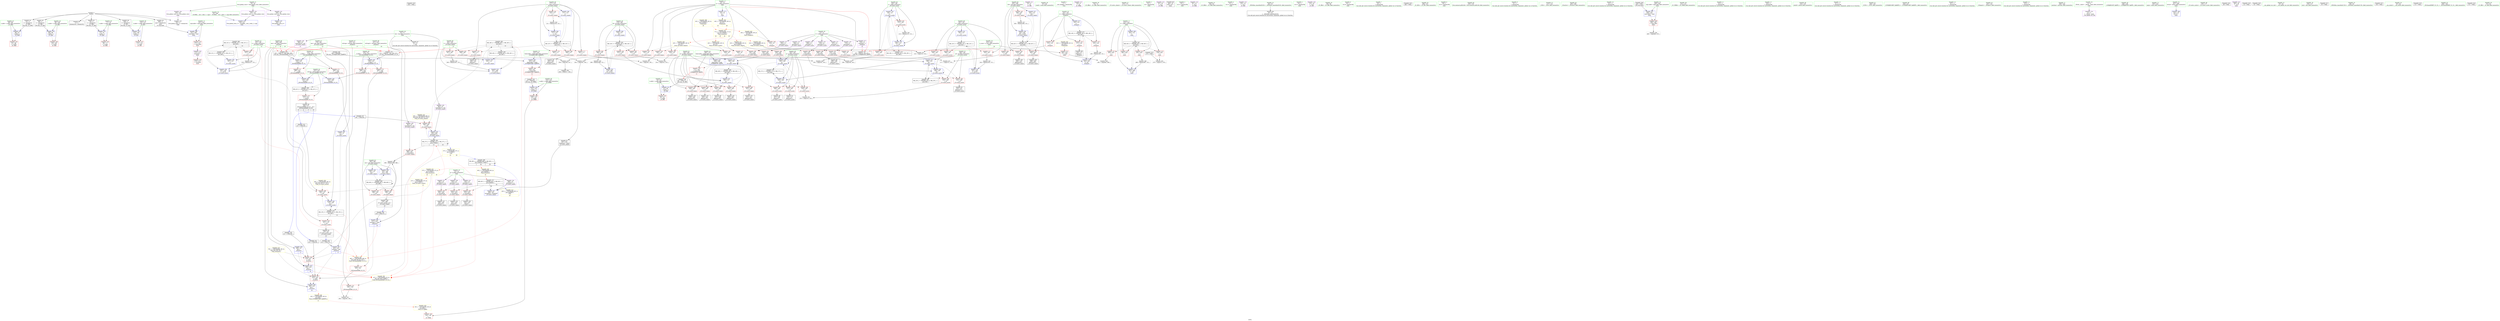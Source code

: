 digraph "SVFG" {
	label="SVFG";

	Node0x565331765cc0 [shape=record,color=grey,label="{NodeID: 0\nNullPtr}"];
	Node0x565331765cc0 -> Node0x56533177f760[style=solid];
	Node0x565331765cc0 -> Node0x56533177f860[style=solid];
	Node0x565331765cc0 -> Node0x56533177f930[style=solid];
	Node0x565331765cc0 -> Node0x56533177fa00[style=solid];
	Node0x565331765cc0 -> Node0x56533177fad0[style=solid];
	Node0x565331765cc0 -> Node0x56533177fba0[style=solid];
	Node0x565331765cc0 -> Node0x565331781c40[style=solid];
	Node0x5653317ca900 [shape=record,color=black,label="{NodeID: 526\n436 = PHI()\n}"];
	Node0x56533179e570 [shape=record,color=black,label="{NodeID: 360\nMR_31V_4 = PHI(MR_31V_5, MR_31V_3, )\npts\{188 \}\n|{|<s4>13}}"];
	Node0x56533179e570 -> Node0x565331784c10[style=dashed];
	Node0x56533179e570 -> Node0x5653317850f0[style=dashed];
	Node0x56533179e570 -> Node0x56533178a9c0[style=dashed];
	Node0x56533179e570 -> Node0x5653317a4590[style=dashed];
	Node0x56533179e570:s4 -> Node0x5653317a9810[style=dashed,color=red];
	Node0x565331780690 [shape=record,color=red,label="{NodeID: 194\n375\<--287\n\<--i26\n_Z11solve_chainv\n}"];
	Node0x565331780690 -> Node0x565331791180[style=solid];
	Node0x56533177d7c0 [shape=record,color=purple,label="{NodeID: 111\n65\<--8\n\<--.str\n_Z2_RRi\n}"];
	Node0x56533177b910 [shape=record,color=green,label="{NodeID: 28\n67\<--68\nscanf\<--scanf_field_insensitive\n}"];
	Node0x565331781e10 [shape=record,color=blue,label="{NodeID: 222\n77\<--76\nx.addr\<--x\n_Z2_RRx\n}"];
	Node0x565331781e10 -> Node0x565331783ca0[style=dashed];
	Node0x565331783890 [shape=record,color=red,label="{NodeID: 139\n292\<--18\n\<--n\n_Z11solve_chainv\n}"];
	Node0x565331783890 -> Node0x565331792080[style=solid];
	Node0x56533177e260 [shape=record,color=green,label="{NodeID: 56\n256\<--257\n__b.addr\<--__b.addr_field_insensitive\n_ZSt3maxIiERKT_S2_S2_\n}"];
	Node0x56533177e260 -> Node0x565331785430[style=solid];
	Node0x56533177e260 -> Node0x565331785500[style=solid];
	Node0x56533177e260 -> Node0x56533178add0[style=solid];
	Node0x56533178b380 [shape=record,color=blue,label="{NodeID: 250\n281\<--151\nc\<--\n_Z11solve_chainv\n}"];
	Node0x56533178b380 -> Node0x5653317a54c0[style=dashed];
	Node0x565331784f50 [shape=record,color=red,label="{NodeID: 167\n220\<--219\n\<--arrayidx6\n_Z11solve_cyclev\n}"];
	Node0x565331784f50 -> Node0x56533178a8f0[style=solid];
	Node0x56533177fad0 [shape=record,color=black,label="{NodeID: 84\n109\<--3\nx\<--dummyVal\n_Z2_RPc\n0th arg _Z2_RPc }"];
	Node0x56533177fad0 -> Node0x565331782080[style=solid];
	Node0x56533176e060 [shape=record,color=green,label="{NodeID: 1\n7\<--1\n__dso_handle\<--dummyObj\nGlob }"];
	Node0x5653317ca9d0 [shape=record,color=black,label="{NodeID: 527\n361 = PHI(249, )\n}"];
	Node0x5653317ca9d0 -> Node0x565331780de0[style=solid];
	Node0x565331780760 [shape=record,color=red,label="{NodeID: 195\n379\<--287\n\<--i26\n_Z11solve_chainv\n}"];
	Node0x565331780760 -> Node0x56533177d3b0[style=solid];
	Node0x56533177d890 [shape=record,color=purple,label="{NodeID: 112\n130\<--8\n\<--.str\n_Z2_WRKi\n}"];
	Node0x56533177ba10 [shape=record,color=green,label="{NodeID: 29\n73\<--74\n_Z2_RRx\<--_Z2_RRx_field_insensitive\n}"];
	Node0x565331781ee0 [shape=record,color=blue,label="{NodeID: 223\n88\<--87\nx.addr\<--x\n_Z2_RRd\n}"];
	Node0x565331781ee0 -> Node0x565331783d70[style=dashed];
	Node0x565331783960 [shape=record,color=red,label="{NodeID: 140\n323\<--18\n\<--n\n_Z11solve_chainv\n}"];
	Node0x565331783960 -> Node0x565331791c00[style=solid];
	Node0x56533177e330 [shape=record,color=green,label="{NodeID: 57\n274\<--275\n_Z11solve_chainv\<--_Z11solve_chainv_field_insensitive\n}"];
	Node0x56533178b450 [shape=record,color=blue,label="{NodeID: 251\n283\<--327\np\<--\n_Z11solve_chainv\n}"];
	Node0x56533178b450 -> Node0x565331785f90[style=dashed];
	Node0x56533178b450 -> Node0x565331786060[style=dashed];
	Node0x56533178b450 -> Node0x565331786130[style=dashed];
	Node0x56533178b450 -> Node0x565331786200[style=dashed];
	Node0x56533178b450 -> Node0x5653317862d0[style=dashed];
	Node0x56533178b450 -> Node0x56533178b520[style=dashed];
	Node0x56533178b450 -> Node0x56533179f560[style=dashed];
	Node0x565331785020 [shape=record,color=red,label="{NodeID: 168\n234\<--233\n\<--arrayidx13\n_Z11solve_cyclev\n}"];
	Node0x565331785020 -> Node0x56533178aa90[style=solid];
	Node0x56533177fba0 [shape=record,color=black,label="{NodeID: 85\n446\<--3\nargv\<--dummyVal\nmain\n1st arg main }"];
	Node0x56533177fba0 -> Node0x56533178c220[style=solid];
	Node0x56533176e0f0 [shape=record,color=green,label="{NodeID: 2\n8\<--1\n.str\<--dummyObj\nGlob }"];
	Node0x5653317cab00 [shape=record,color=black,label="{NodeID: 528\n415 = PHI(178, )\n}"];
	Node0x5653317cab00 -> Node0x56533178bc70[style=solid];
	Node0x56533179eb60 [shape=record,color=black,label="{NodeID: 362\nMR_54V_3 = PHI(MR_54V_4, MR_54V_2, )\npts\{280 \}\n}"];
	Node0x56533179eb60 -> Node0x565331785b80[style=dashed];
	Node0x56533179eb60 -> Node0x565331785c50[style=dashed];
	Node0x56533179eb60 -> Node0x565331785d20[style=dashed];
	Node0x56533179eb60 -> Node0x56533178b790[style=dashed];
	Node0x565331780830 [shape=record,color=red,label="{NodeID: 196\n385\<--287\n\<--i26\n_Z11solve_chainv\n}"];
	Node0x565331780830 -> Node0x56533177d550[style=solid];
	Node0x56533177d960 [shape=record,color=purple,label="{NodeID: 113\n81\<--10\n\<--.str.1\n_Z2_RRx\n}"];
	Node0x56533177bb10 [shape=record,color=green,label="{NodeID: 30\n77\<--78\nx.addr\<--x.addr_field_insensitive\n_Z2_RRx\n}"];
	Node0x56533177bb10 -> Node0x565331783ca0[style=solid];
	Node0x56533177bb10 -> Node0x565331781e10[style=solid];
	Node0x565331781fb0 [shape=record,color=blue,label="{NodeID: 224\n99\<--98\nx.addr\<--x\n_Z2_RRc\n}"];
	Node0x565331781fb0 -> Node0x565331783e40[style=dashed];
	Node0x565331783a30 [shape=record,color=red,label="{NodeID: 141\n337\<--18\n\<--n\n_Z11solve_chainv\n}"];
	Node0x565331783a30 -> Node0x565331791a80[style=solid];
	Node0x56533177e430 [shape=record,color=green,label="{NodeID: 58\n277\<--278\ni\<--i_field_insensitive\n_Z11solve_chainv\n}"];
	Node0x56533177e430 -> Node0x565331785770[style=solid];
	Node0x56533177e430 -> Node0x565331785840[style=solid];
	Node0x56533177e430 -> Node0x565331785910[style=solid];
	Node0x56533177e430 -> Node0x5653317859e0[style=solid];
	Node0x56533177e430 -> Node0x565331785ab0[style=solid];
	Node0x56533177e430 -> Node0x56533178b040[style=solid];
	Node0x56533177e430 -> Node0x56533178b1e0[style=solid];
	Node0x56533178b520 [shape=record,color=blue,label="{NodeID: 252\n283\<--345\np\<--\n_Z11solve_chainv\n}"];
	Node0x56533178b520 -> Node0x565331785f90[style=dashed];
	Node0x56533178b520 -> Node0x565331786060[style=dashed];
	Node0x56533178b520 -> Node0x565331786130[style=dashed];
	Node0x56533178b520 -> Node0x565331786200[style=dashed];
	Node0x56533178b520 -> Node0x5653317862d0[style=dashed];
	Node0x56533178b520 -> Node0x56533178b520[style=dashed];
	Node0x56533178b520 -> Node0x56533179f560[style=dashed];
	Node0x5653317850f0 [shape=record,color=red,label="{NodeID: 169\n240\<--237\n\<--call\n_Z11solve_cyclev\n}"];
	Node0x5653317850f0 -> Node0x56533178ab60[style=solid];
	Node0x56533177fc70 [shape=record,color=black,label="{NodeID: 86\n444\<--19\nmain_ret\<--\nmain\n}"];
	Node0x565331779db0 [shape=record,color=green,label="{NodeID: 3\n10\<--1\n.str.1\<--dummyObj\nGlob }"];
	Node0x5653317cac40 [shape=record,color=black,label="{NodeID: 529\n417 = PHI(249, )\n}"];
	Node0x5653317cac40 -> Node0x565331781050[style=solid];
	Node0x56533179f060 [shape=record,color=black,label="{NodeID: 363\nMR_56V_2 = PHI(MR_56V_4, MR_56V_1, )\npts\{282 \}\n}"];
	Node0x56533179f060 -> Node0x56533178b380[style=dashed];
	Node0x565331780900 [shape=record,color=red,label="{NodeID: 197\n394\<--287\n\<--i26\n_Z11solve_chainv\n}"];
	Node0x565331780900 -> Node0x565331790280[style=solid];
	Node0x56533177da30 [shape=record,color=purple,label="{NodeID: 114\n92\<--12\n\<--.str.2\n_Z2_RRd\n}"];
	Node0x56533177bbe0 [shape=record,color=green,label="{NodeID: 31\n84\<--85\n_Z2_RRd\<--_Z2_RRd_field_insensitive\n}"];
	Node0x5653317a96d0 [shape=record,color=yellow,style=double,label="{NodeID: 391\n47V_1 = ENCHI(MR_47V_0)\npts\{180 409 270000 \}\nFun[_ZSt3maxIiERKT_S2_S2_]}"];
	Node0x5653317a96d0 -> Node0x5653317855d0[style=dashed];
	Node0x565331782080 [shape=record,color=blue,label="{NodeID: 225\n110\<--109\nx.addr\<--x\n_Z2_RPc\n}"];
	Node0x565331782080 -> Node0x565331783f10[style=dashed];
	Node0x565331783b00 [shape=record,color=red,label="{NodeID: 142\n376\<--18\n\<--n\n_Z11solve_chainv\n}"];
	Node0x565331783b00 -> Node0x565331791180[style=solid];
	Node0x56533177e500 [shape=record,color=green,label="{NodeID: 59\n279\<--280\ni6\<--i6_field_insensitive\n_Z11solve_chainv\n}"];
	Node0x56533177e500 -> Node0x565331785b80[style=solid];
	Node0x56533177e500 -> Node0x565331785c50[style=solid];
	Node0x56533177e500 -> Node0x565331785d20[style=solid];
	Node0x56533177e500 -> Node0x56533178b2b0[style=solid];
	Node0x56533177e500 -> Node0x56533178b790[style=solid];
	Node0x56533178fce0 [shape=record,color=black,label="{NodeID: 336\n340 = PHI(317, 338, )\n}"];
	Node0x56533178b5f0 [shape=record,color=blue,label="{NodeID: 253\n281\<--348\nc\<--inc15\n_Z11solve_chainv\n}"];
	Node0x56533178b5f0 -> Node0x5653317a54c0[style=dashed];
	Node0x5653317851c0 [shape=record,color=red,label="{NodeID: 170\n272\<--252\n\<--retval\n_ZSt3maxIiERKT_S2_S2_\n}"];
	Node0x5653317851c0 -> Node0x565331780350[style=solid];
	Node0x56533177fd40 [shape=record,color=black,label="{NodeID: 87\n26\<--25\n\<--len\nCan only get source location for instruction, argument, global var or function.}"];
	Node0x565331779e40 [shape=record,color=green,label="{NodeID: 4\n12\<--1\n.str.2\<--dummyObj\nGlob }"];
	Node0x5653317cad80 [shape=record,color=black,label="{NodeID: 530\n420 = PHI(276, )\n}"];
	Node0x5653317cad80 -> Node0x56533178be10[style=solid];
	Node0x56533179f560 [shape=record,color=black,label="{NodeID: 364\nMR_58V_2 = PHI(MR_58V_4, MR_58V_1, )\npts\{284 \}\n}"];
	Node0x56533179f560 -> Node0x56533178b450[style=dashed];
	Node0x5653317809d0 [shape=record,color=red,label="{NodeID: 198\n298\<--297\n\<--arrayidx\n_Z11solve_chainv\n}"];
	Node0x5653317809d0 -> Node0x56533177cb90[style=solid];
	Node0x56533177db00 [shape=record,color=purple,label="{NodeID: 115\n103\<--14\n\<--.str.3\n_Z2_RRc\n}"];
	Node0x56533177bce0 [shape=record,color=green,label="{NodeID: 32\n88\<--89\nx.addr\<--x.addr_field_insensitive\n_Z2_RRd\n}"];
	Node0x56533177bce0 -> Node0x565331783d70[style=solid];
	Node0x56533177bce0 -> Node0x565331781ee0[style=solid];
	Node0x5653317a9810 [shape=record,color=yellow,style=double,label="{NodeID: 392\n49V_1 = ENCHI(MR_49V_0)\npts\{188 282 411 413 \}\nFun[_ZSt3maxIiERKT_S2_S2_]}"];
	Node0x5653317a9810 -> Node0x5653317856a0[style=dashed];
	Node0x565331782150 [shape=record,color=blue,label="{NodeID: 226\n125\<--124\nx.addr\<--x\n_Z2_WRKi\n}"];
	Node0x565331782150 -> Node0x565331783fe0[style=dashed];
	Node0x565331783bd0 [shape=record,color=red,label="{NodeID: 143\n64\<--61\n\<--x.addr\n_Z2_RRi\n}"];
	Node0x56533177e5d0 [shape=record,color=green,label="{NodeID: 60\n281\<--282\nc\<--c_field_insensitive\n_Z11solve_chainv\n|{|<s4>15}}"];
	Node0x56533177e5d0 -> Node0x565331785df0[style=solid];
	Node0x56533177e5d0 -> Node0x565331785ec0[style=solid];
	Node0x56533177e5d0 -> Node0x56533178b380[style=solid];
	Node0x56533177e5d0 -> Node0x56533178b5f0[style=solid];
	Node0x56533177e5d0:s4 -> Node0x5653317cb5b0[style=solid,color=red];
	Node0x5653317abaa0 [shape=record,color=yellow,style=double,label="{NodeID: 420\n65V_1 = ENCHI(MR_65V_0)\npts\{240000 \}\nFun[_Z5solvev]|{<s0>18}}"];
	Node0x5653317abaa0:s0 -> Node0x5653317a1d90[style=dashed,color=red];
	Node0x565331790280 [shape=record,color=grey,label="{NodeID: 337\n395 = Binary(394, 151, )\n}"];
	Node0x565331790280 -> Node0x56533178bad0[style=solid];
	Node0x56533178b6c0 [shape=record,color=blue,label="{NodeID: 254\n365\<--362\narrayidx22\<--\n_Z11solve_chainv\n}"];
	Node0x56533178b6c0 -> Node0x56533179fa60[style=dashed];
	Node0x565331785290 [shape=record,color=red,label="{NodeID: 171\n260\<--254\n\<--__a.addr\n_ZSt3maxIiERKT_S2_S2_\n}"];
	Node0x565331785290 -> Node0x5653317855d0[style=solid];
	Node0x56533177fe40 [shape=record,color=black,label="{NodeID: 88\n43\<--44\n\<--_ZNSt8ios_base4InitD1Ev\nCan only get source location for instruction, argument, global var or function.}"];
	Node0x565331779ed0 [shape=record,color=green,label="{NodeID: 5\n14\<--1\n.str.3\<--dummyObj\nGlob }"];
	Node0x5653317caec0 [shape=record,color=black,label="{NodeID: 531\n422 = PHI(249, )\n}"];
	Node0x5653317caec0 -> Node0x565331781120[style=solid];
	Node0x56533179fa60 [shape=record,color=black,label="{NodeID: 365\nMR_37V_2 = PHI(MR_37V_4, MR_37V_1, )\npts\{270000 \}\n|{|<s4>15|<s5>18}}"];
	Node0x56533179fa60 -> Node0x565331780de0[style=dashed];
	Node0x56533179fa60 -> Node0x565331780f80[style=dashed];
	Node0x56533179fa60 -> Node0x56533178b6c0[style=dashed];
	Node0x56533179fa60 -> Node0x56533179fa60[style=dashed];
	Node0x56533179fa60:s4 -> Node0x5653317a96d0[style=dashed,color=red];
	Node0x56533179fa60:s5 -> Node0x5653317b2490[style=dashed,color=blue];
	Node0x565331780aa0 [shape=record,color=red,label="{NodeID: 199\n301\<--300\n\<--arrayidx2\n_Z11solve_chainv\n}"];
	Node0x565331780aa0 -> Node0x565331791f00[style=solid];
	Node0x565331782550 [shape=record,color=purple,label="{NodeID: 116\n114\<--16\n\<--.str.4\n_Z2_RPc\n}"];
	Node0x56533177bdb0 [shape=record,color=green,label="{NodeID: 33\n95\<--96\n_Z2_RRc\<--_Z2_RRc_field_insensitive\n}"];
	Node0x5653317a9950 [shape=record,color=yellow,style=double,label="{NodeID: 393\n16V_1 = ENCHI(MR_16V_0)\npts\{20 \}\nFun[main]|{<s0>25|<s1>28}}"];
	Node0x5653317a9950:s0 -> Node0x5653317aa1c0[style=dashed,color=red];
	Node0x5653317a9950:s1 -> Node0x5653317abc60[style=dashed,color=red];
	Node0x565331782220 [shape=record,color=blue,label="{NodeID: 227\n145\<--151\ni\<--\n_Z5inputv\n}"];
	Node0x565331782220 -> Node0x5653317a2290[style=dashed];
	Node0x565331783ca0 [shape=record,color=red,label="{NodeID: 144\n80\<--77\n\<--x.addr\n_Z2_RRx\n}"];
	Node0x56533177e6a0 [shape=record,color=green,label="{NodeID: 61\n283\<--284\np\<--p_field_insensitive\n_Z11solve_chainv\n}"];
	Node0x56533177e6a0 -> Node0x565331785f90[style=solid];
	Node0x56533177e6a0 -> Node0x565331786060[style=solid];
	Node0x56533177e6a0 -> Node0x565331786130[style=solid];
	Node0x56533177e6a0 -> Node0x565331786200[style=solid];
	Node0x56533177e6a0 -> Node0x5653317862d0[style=solid];
	Node0x56533177e6a0 -> Node0x56533178b450[style=solid];
	Node0x56533177e6a0 -> Node0x56533178b520[style=solid];
	Node0x5653317abb80 [shape=record,color=yellow,style=double,label="{NodeID: 421\n37V_1 = ENCHI(MR_37V_0)\npts\{270000 \}\nFun[_Z5solvev]|{|<s1>16|<s2>17|<s3>18}}"];
	Node0x5653317abb80 -> Node0x565331781050[style=dashed];
	Node0x5653317abb80:s1 -> Node0x5653317ac8b0[style=dashed,color=red];
	Node0x5653317abb80:s2 -> Node0x5653317a96d0[style=dashed,color=red];
	Node0x5653317abb80:s3 -> Node0x56533179fa60[style=dashed,color=red];
	Node0x565331790400 [shape=record,color=grey,label="{NodeID: 338\n390 = Binary(389, 388, )\n}"];
	Node0x565331790400 -> Node0x56533178ba00[style=solid];
	Node0x56533178b790 [shape=record,color=blue,label="{NodeID: 255\n279\<--369\ni6\<--inc24\n_Z11solve_chainv\n}"];
	Node0x56533178b790 -> Node0x56533179eb60[style=dashed];
	Node0x565331785360 [shape=record,color=red,label="{NodeID: 172\n269\<--254\n\<--__a.addr\n_ZSt3maxIiERKT_S2_S2_\n}"];
	Node0x565331785360 -> Node0x56533178af70[style=solid];
	Node0x56533177ff40 [shape=record,color=black,label="{NodeID: 89\n158\<--157\nidxprom\<--\n_Z5inputv\n}"];
	Node0x565331779f60 [shape=record,color=green,label="{NodeID: 6\n16\<--1\n.str.4\<--dummyObj\nGlob }"];
	Node0x5653317cb000 [shape=record,color=black,label="{NodeID: 532\n475 = PHI()\n}"];
	Node0x5653317cb000 -> Node0x565331792380[style=solid];
	Node0x56533179ff60 [shape=record,color=black,label="{NodeID: 366\nMR_41V_3 = PHI(MR_41V_4, MR_41V_2, )\npts\{253 \}\n}"];
	Node0x56533179ff60 -> Node0x5653317851c0[style=dashed];
	Node0x565331780b70 [shape=record,color=red,label="{NodeID: 200\n333\<--332\n\<--arrayidx11\n_Z11solve_chainv\n}"];
	Node0x565331780b70 -> Node0x56533177ced0[style=solid];
	Node0x565331782620 [shape=record,color=purple,label="{NodeID: 117\n159\<--21\narrayidx\<--f\n_Z5inputv\n|{<s0>10}}"];
	Node0x565331782620:s0 -> Node0x5653317cb880[style=solid,color=red];
	Node0x56533177beb0 [shape=record,color=green,label="{NodeID: 34\n99\<--100\nx.addr\<--x.addr_field_insensitive\n_Z2_RRc\n}"];
	Node0x56533177beb0 -> Node0x565331783e40[style=solid];
	Node0x56533177beb0 -> Node0x565331781fb0[style=solid];
	Node0x5653317822f0 [shape=record,color=blue,label="{NodeID: 228\n145\<--163\ni\<--inc\n_Z5inputv\n}"];
	Node0x5653317822f0 -> Node0x5653317a2290[style=dashed];
	Node0x565331783d70 [shape=record,color=red,label="{NodeID: 145\n91\<--88\n\<--x.addr\n_Z2_RRd\n}"];
	Node0x56533177e770 [shape=record,color=green,label="{NodeID: 62\n285\<--286\nans\<--ans_field_insensitive\n_Z11solve_chainv\n}"];
	Node0x56533177e770 -> Node0x5653317804f0[style=solid];
	Node0x56533177e770 -> Node0x5653317805c0[style=solid];
	Node0x56533177e770 -> Node0x56533178b860[style=solid];
	Node0x56533177e770 -> Node0x56533178ba00[style=solid];
	Node0x5653317abc60 [shape=record,color=yellow,style=double,label="{NodeID: 422\n77V_1 = ENCHI(MR_77V_0)\npts\{20 220000 \}\nFun[_Z5solvev]|{<s0>16|<s1>16|<s2>18|<s3>18}}"];
	Node0x5653317abc60:s0 -> Node0x5653317ac180[style=dashed,color=red];
	Node0x5653317abc60:s1 -> Node0x5653317ac7d0[style=dashed,color=red];
	Node0x5653317abc60:s2 -> Node0x5653317aa3b0[style=dashed,color=red];
	Node0x5653317abc60:s3 -> Node0x56533179e1c0[style=dashed,color=red];
	Node0x565331790580 [shape=record,color=grey,label="{NodeID: 339\n369 = Binary(368, 151, )\n}"];
	Node0x565331790580 -> Node0x56533178b790[style=solid];
	Node0x56533178b860 [shape=record,color=blue,label="{NodeID: 256\n285\<--19\nans\<--\n_Z11solve_chainv\n}"];
	Node0x56533178b860 -> Node0x5653317a0e90[style=dashed];
	Node0x565331785430 [shape=record,color=red,label="{NodeID: 173\n262\<--256\n\<--__b.addr\n_ZSt3maxIiERKT_S2_S2_\n}"];
	Node0x565331785430 -> Node0x5653317856a0[style=solid];
	Node0x565331780010 [shape=record,color=black,label="{NodeID: 90\n207\<--206\nidxprom\<--\n_Z11solve_cyclev\n}"];
	Node0x56533177a7a0 [shape=record,color=green,label="{NodeID: 7\n19\<--1\n\<--dummyObj\nCan only get source location for instruction, argument, global var or function.}"];
	Node0x5653317cb0d0 [shape=record,color=black,label="{NodeID: 533\n484 = PHI()\n}"];
	Node0x5653317a0460 [shape=record,color=black,label="{NodeID: 367\nMR_93V_3 = PHI(MR_93V_4, MR_93V_2, )\npts\{456 \}\n}"];
	Node0x5653317a0460 -> Node0x565331781530[style=dashed];
	Node0x5653317a0460 -> Node0x565331781600[style=dashed];
	Node0x5653317a0460 -> Node0x5653317816d0[style=dashed];
	Node0x5653317a0460 -> Node0x5653317817a0[style=dashed];
	Node0x5653317a0460 -> Node0x56533178c3c0[style=dashed];
	Node0x565331780c40 [shape=record,color=red,label="{NodeID: 201\n345\<--344\n\<--arrayidx14\n_Z11solve_chainv\n}"];
	Node0x565331780c40 -> Node0x56533178b520[style=solid];
	Node0x5653317826f0 [shape=record,color=purple,label="{NodeID: 118\n208\<--21\narrayidx\<--f\n_Z11solve_cyclev\n}"];
	Node0x5653317826f0 -> Node0x565331784e80[style=solid];
	Node0x56533177bf80 [shape=record,color=green,label="{NodeID: 35\n106\<--107\n_Z2_RPc\<--_Z2_RPc_field_insensitive\n}"];
	Node0x5653317823c0 [shape=record,color=blue,label="{NodeID: 229\n169\<--168\nhead.addr\<--head\n_Z1RIiJEEvRT_DpRT0_\n}"];
	Node0x5653317823c0 -> Node0x5653317843f0[style=dashed];
	Node0x565331783e40 [shape=record,color=red,label="{NodeID: 146\n102\<--99\n\<--x.addr\n_Z2_RRc\n}"];
	Node0x56533177e840 [shape=record,color=green,label="{NodeID: 63\n287\<--288\ni26\<--i26_field_insensitive\n_Z11solve_chainv\n}"];
	Node0x56533177e840 -> Node0x565331780690[style=solid];
	Node0x56533177e840 -> Node0x565331780760[style=solid];
	Node0x56533177e840 -> Node0x565331780830[style=solid];
	Node0x56533177e840 -> Node0x565331780900[style=solid];
	Node0x56533177e840 -> Node0x56533178b930[style=solid];
	Node0x56533177e840 -> Node0x56533178bad0[style=solid];
	Node0x5653317abd70 [shape=record,color=yellow,style=double,label="{NodeID: 423\n79V_1 = ENCHI(MR_79V_0)\npts\{180 188 282 \}\nFun[_Z5solvev]}"];
	Node0x5653317abd70 -> Node0x565331781050[style=dashed];
	Node0x5653317abd70 -> Node0x565331781120[style=dashed];
	Node0x565331790700 [shape=record,color=grey,label="{NodeID: 340\n163 = Binary(162, 151, )\n}"];
	Node0x565331790700 -> Node0x5653317822f0[style=solid];
	Node0x56533178b930 [shape=record,color=blue,label="{NodeID: 257\n287\<--151\ni26\<--\n_Z11solve_chainv\n}"];
	Node0x56533178b930 -> Node0x5653317a1390[style=dashed];
	Node0x565331785500 [shape=record,color=red,label="{NodeID: 174\n266\<--256\n\<--__b.addr\n_ZSt3maxIiERKT_S2_S2_\n}"];
	Node0x565331785500 -> Node0x56533178aea0[style=solid];
	Node0x5653317800e0 [shape=record,color=black,label="{NodeID: 91\n218\<--217\nidxprom5\<--\n_Z11solve_cyclev\n}"];
	Node0x56533177a830 [shape=record,color=green,label="{NodeID: 8\n28\<--1\n.str.5\<--dummyObj\nGlob }"];
	Node0x5653317cb1a0 [shape=record,color=black,label="{NodeID: 534\n250 = PHI(179, 360, 408, 408, )\n0th arg _ZSt3maxIiERKT_S2_S2_ }"];
	Node0x5653317cb1a0 -> Node0x56533178ad00[style=solid];
	Node0x5653317a0960 [shape=record,color=black,label="{NodeID: 368\nMR_96V_2 = PHI(MR_96V_3, MR_96V_1, )\npts\{240000 270000 \}\n|{|<s1>28|<s2>28}}"];
	Node0x5653317a0960 -> Node0x5653317a0960[style=dashed];
	Node0x5653317a0960:s1 -> Node0x5653317abaa0[style=dashed,color=red];
	Node0x5653317a0960:s2 -> Node0x5653317abb80[style=dashed,color=red];
	Node0x565331780d10 [shape=record,color=red,label="{NodeID: 202\n354\<--353\n\<--arrayidx17\n_Z11solve_chainv\n}"];
	Node0x565331780d10 -> Node0x56533177d140[style=solid];
	Node0x5653317827c0 [shape=record,color=purple,label="{NodeID: 119\n219\<--21\narrayidx6\<--f\n_Z11solve_cyclev\n}"];
	Node0x5653317827c0 -> Node0x565331784f50[style=solid];
	Node0x56533177c080 [shape=record,color=green,label="{NodeID: 36\n110\<--111\nx.addr\<--x.addr_field_insensitive\n_Z2_RPc\n}"];
	Node0x56533177c080 -> Node0x565331783f10[style=solid];
	Node0x56533177c080 -> Node0x565331782080[style=solid];
	Node0x56533178a3c0 [shape=record,color=blue,label="{NodeID: 230\n179\<--19\nans\<--\n_Z11solve_cyclev\n}"];
	Node0x56533178a3c0 -> Node0x5653317a3190[style=dashed];
	Node0x565331783f10 [shape=record,color=red,label="{NodeID: 147\n113\<--110\n\<--x.addr\n_Z2_RPc\n}"];
	Node0x56533177e910 [shape=record,color=green,label="{NodeID: 64\n318\<--319\nllvm.memset.p0i8.i64\<--llvm.memset.p0i8.i64_field_insensitive\n}"];
	Node0x565331790880 [shape=record,color=grey,label="{NodeID: 341\n348 = Binary(347, 151, )\n}"];
	Node0x565331790880 -> Node0x56533178b5f0[style=solid];
	Node0x56533178ba00 [shape=record,color=blue,label="{NodeID: 258\n285\<--390\nans\<--add\n_Z11solve_chainv\n}"];
	Node0x56533178ba00 -> Node0x5653317a0e90[style=dashed];
	Node0x5653317855d0 [shape=record,color=red,label="{NodeID: 175\n261\<--260\n\<--\n_ZSt3maxIiERKT_S2_S2_\n}"];
	Node0x5653317855d0 -> Node0x565331791900[style=solid];
	Node0x5653317801b0 [shape=record,color=black,label="{NodeID: 92\n232\<--231\nidxprom12\<--\n_Z11solve_cyclev\n}"];
	Node0x56533177a8c0 [shape=record,color=green,label="{NodeID: 9\n31\<--1\n\<--dummyObj\nCan only get source location for instruction, argument, global var or function.}"];
	Node0x5653317cb5b0 [shape=record,color=black,label="{NodeID: 535\n251 = PHI(187, 281, 410, 412, )\n1st arg _ZSt3maxIiERKT_S2_S2_ }"];
	Node0x5653317cb5b0 -> Node0x56533178add0[style=solid];
	Node0x5653317a0e90 [shape=record,color=black,label="{NodeID: 369\nMR_60V_3 = PHI(MR_60V_5, MR_60V_2, )\npts\{286 \}\n}"];
	Node0x5653317a0e90 -> Node0x5653317804f0[style=dashed];
	Node0x5653317a0e90 -> Node0x5653317805c0[style=dashed];
	Node0x5653317a0e90 -> Node0x56533178ba00[style=dashed];
	Node0x5653317a0e90 -> Node0x5653317a0e90[style=dashed];
	Node0x565331780de0 [shape=record,color=red,label="{NodeID: 203\n362\<--361\n\<--call\n_Z11solve_chainv\n}"];
	Node0x565331780de0 -> Node0x56533178b6c0[style=solid];
	Node0x565331782890 [shape=record,color=purple,label="{NodeID: 120\n233\<--21\narrayidx13\<--f\n_Z11solve_cyclev\n}"];
	Node0x565331782890 -> Node0x565331785020[style=solid];
	Node0x56533177c150 [shape=record,color=green,label="{NodeID: 37\n117\<--118\n_Z1Rv\<--_Z1Rv_field_insensitive\n}"];
	Node0x5653317a9d00 [shape=record,color=yellow,style=double,label="{NodeID: 397\n91V_1 = ENCHI(MR_91V_0)\npts\{454 \}\nFun[main]}"];
	Node0x5653317a9d00 -> Node0x565331781460[style=dashed];
	Node0x56533178a450 [shape=record,color=blue,label="{NodeID: 231\n181\<--151\ni\<--\n_Z11solve_cyclev\n}"];
	Node0x56533178a450 -> Node0x5653317a3690[style=dashed];
	Node0x565331783fe0 [shape=record,color=red,label="{NodeID: 148\n128\<--125\n\<--x.addr\n_Z2_WRKi\n}"];
	Node0x565331783fe0 -> Node0x5653317840b0[style=solid];
	Node0x56533177ea10 [shape=record,color=green,label="{NodeID: 65\n405\<--406\n_Z5solvev\<--_Z5solvev_field_insensitive\n}"];
	Node0x565331790a00 [shape=record,color=grey,label="{NodeID: 342\n244 = Binary(243, 151, )\n}"];
	Node0x565331790a00 -> Node0x56533178ac30[style=solid];
	Node0x56533178bad0 [shape=record,color=blue,label="{NodeID: 259\n287\<--395\ni26\<--inc38\n_Z11solve_chainv\n}"];
	Node0x56533178bad0 -> Node0x5653317a1390[style=dashed];
	Node0x5653317856a0 [shape=record,color=red,label="{NodeID: 176\n263\<--262\n\<--\n_ZSt3maxIiERKT_S2_S2_\n}"];
	Node0x5653317856a0 -> Node0x565331791900[style=solid];
	Node0x565331780280 [shape=record,color=black,label="{NodeID: 93\n178\<--247\n_Z11solve_cyclev_ret\<--\n_Z11solve_cyclev\n|{<s0>16}}"];
	Node0x565331780280:s0 -> Node0x5653317cab00[style=solid,color=blue];
	Node0x56533177a950 [shape=record,color=green,label="{NodeID: 10\n151\<--1\n\<--dummyObj\nCan only get source location for instruction, argument, global var or function.}"];
	Node0x5653317cb7b0 [shape=record,color=black,label="{NodeID: 536\n445 = PHI()\n0th arg main }"];
	Node0x5653317cb7b0 -> Node0x56533178c150[style=solid];
	Node0x5653317a1390 [shape=record,color=black,label="{NodeID: 370\nMR_62V_3 = PHI(MR_62V_4, MR_62V_2, )\npts\{288 \}\n}"];
	Node0x5653317a1390 -> Node0x565331780690[style=dashed];
	Node0x5653317a1390 -> Node0x565331780760[style=dashed];
	Node0x5653317a1390 -> Node0x565331780830[style=dashed];
	Node0x5653317a1390 -> Node0x565331780900[style=dashed];
	Node0x5653317a1390 -> Node0x56533178bad0[style=dashed];
	Node0x565331780eb0 [shape=record,color=red,label="{NodeID: 204\n382\<--381\n\<--arrayidx31\n_Z11solve_chainv\n}"];
	Node0x565331780eb0 -> Node0x56533177d480[style=solid];
	Node0x565331782960 [shape=record,color=purple,label="{NodeID: 121\n297\<--21\narrayidx\<--f\n_Z11solve_chainv\n}"];
	Node0x565331782960 -> Node0x5653317809d0[style=solid];
	Node0x56533177c250 [shape=record,color=green,label="{NodeID: 38\n121\<--122\n_Z2_WRKi\<--_Z2_WRKi_field_insensitive\n}"];
	Node0x56533178a4e0 [shape=record,color=blue,label="{NodeID: 232\n183\<--198\np\<--\n_Z11solve_cyclev\n}"];
	Node0x56533178a4e0 -> Node0x565331784800[style=dashed];
	Node0x56533178a4e0 -> Node0x5653317848d0[style=dashed];
	Node0x56533178a4e0 -> Node0x5653317849a0[style=dashed];
	Node0x56533178a4e0 -> Node0x56533178a680[style=dashed];
	Node0x56533178a4e0 -> Node0x5653317a3b90[style=dashed];
	Node0x5653317840b0 [shape=record,color=red,label="{NodeID: 149\n129\<--128\n\<--\n_Z2_WRKi\n}"];
	Node0x56533177eb10 [shape=record,color=green,label="{NodeID: 66\n408\<--409\nans\<--ans_field_insensitive\n_Z5solvev\n|{|<s3>17|<s4>19|<s5>20}}"];
	Node0x56533177eb10 -> Node0x56533178bba0[style=solid];
	Node0x56533177eb10 -> Node0x56533178bd40[style=solid];
	Node0x56533177eb10 -> Node0x56533178bee0[style=solid];
	Node0x56533177eb10:s3 -> Node0x5653317cb1a0[style=solid,color=red];
	Node0x56533177eb10:s4 -> Node0x5653317cb1a0[style=solid,color=red];
	Node0x56533177eb10:s5 -> Node0x5653317cbc30[style=solid,color=red];
	Node0x5653317ac0a0 [shape=record,color=yellow,style=double,label="{NodeID: 426\n14V_1 = ENCHI(MR_14V_0)\npts\{409 \}\nFun[_Z2_WRKi]}"];
	Node0x5653317ac0a0 -> Node0x5653317840b0[style=dashed];
	Node0x565331790b80 [shape=record,color=grey,label="{NodeID: 343\n311 = Binary(310, 151, )\n}"];
	Node0x565331790b80 -> Node0x56533178b1e0[style=solid];
	Node0x56533178bba0 [shape=record,color=blue,label="{NodeID: 260\n408\<--19\nans\<--\n_Z5solvev\n|{|<s2>17}}"];
	Node0x56533178bba0 -> Node0x565331781050[style=dashed];
	Node0x56533178bba0 -> Node0x56533178bd40[style=dashed];
	Node0x56533178bba0:s2 -> Node0x5653317a96d0[style=dashed,color=red];
	Node0x565331785770 [shape=record,color=red,label="{NodeID: 177\n291\<--277\n\<--i\n_Z11solve_chainv\n}"];
	Node0x565331785770 -> Node0x565331792080[style=solid];
	Node0x565331780350 [shape=record,color=black,label="{NodeID: 94\n249\<--272\n_ZSt3maxIiERKT_S2_S2__ret\<--\n_ZSt3maxIiERKT_S2_S2_\n|{<s0>13|<s1>15|<s2>17|<s3>19}}"];
	Node0x565331780350:s0 -> Node0x5653317ca710[style=solid,color=blue];
	Node0x565331780350:s1 -> Node0x5653317ca9d0[style=solid,color=blue];
	Node0x565331780350:s2 -> Node0x5653317cac40[style=solid,color=blue];
	Node0x565331780350:s3 -> Node0x5653317caec0[style=solid,color=blue];
	Node0x56533177a9e0 [shape=record,color=green,label="{NodeID: 11\n315\<--1\n\<--dummyObj\nCan only get source location for instruction, argument, global var or function.}"];
	Node0x5653317cb880 [shape=record,color=black,label="{NodeID: 537\n168 = PHI(18, 159, 453, )\n0th arg _Z1RIiJEEvRT_DpRT0_ }"];
	Node0x5653317cb880 -> Node0x5653317823c0[style=solid];
	Node0x5653317a1890 [shape=record,color=black,label="{NodeID: 371\nMR_52V_3 = PHI(MR_52V_4, MR_52V_2, )\npts\{278 \}\n}"];
	Node0x5653317a1890 -> Node0x565331785770[style=dashed];
	Node0x5653317a1890 -> Node0x565331785840[style=dashed];
	Node0x5653317a1890 -> Node0x565331785910[style=dashed];
	Node0x5653317a1890 -> Node0x5653317859e0[style=dashed];
	Node0x5653317a1890 -> Node0x565331785ab0[style=dashed];
	Node0x5653317a1890 -> Node0x56533178b1e0[style=dashed];
	Node0x565331780f80 [shape=record,color=red,label="{NodeID: 205\n388\<--387\n\<--arrayidx35\n_Z11solve_chainv\n}"];
	Node0x565331780f80 -> Node0x565331790400[style=solid];
	Node0x565331782a30 [shape=record,color=purple,label="{NodeID: 122\n300\<--21\narrayidx2\<--f\n_Z11solve_chainv\n}"];
	Node0x565331782a30 -> Node0x565331780aa0[style=solid];
	Node0x56533177c350 [shape=record,color=green,label="{NodeID: 39\n125\<--126\nx.addr\<--x.addr_field_insensitive\n_Z2_WRKi\n}"];
	Node0x56533177c350 -> Node0x565331783fe0[style=solid];
	Node0x56533177c350 -> Node0x565331782150[style=solid];
	Node0x5653317a9ec0 [shape=record,color=yellow,style=double,label="{NodeID: 399\n35V_1 = ENCHI(MR_35V_0)\npts\{220000 \}\nFun[main]|{<s0>28}}"];
	Node0x5653317a9ec0:s0 -> Node0x5653317abc60[style=dashed,color=red];
	Node0x56533178a5b0 [shape=record,color=blue,label="{NodeID: 233\n185\<--19\nj\<--\n_Z11solve_cyclev\n}"];
	Node0x56533178a5b0 -> Node0x565331784a70[style=dashed];
	Node0x56533178a5b0 -> Node0x565331784b40[style=dashed];
	Node0x56533178a5b0 -> Node0x56533178a750[style=dashed];
	Node0x56533178a5b0 -> Node0x5653317a4090[style=dashed];
	Node0x565331784180 [shape=record,color=red,label="{NodeID: 150\n153\<--145\n\<--i\n_Z5inputv\n}"];
	Node0x565331784180 -> Node0x565331791780[style=solid];
	Node0x56533177ebe0 [shape=record,color=green,label="{NodeID: 67\n410\<--411\nref.tmp\<--ref.tmp_field_insensitive\n_Z5solvev\n|{|<s1>17}}"];
	Node0x56533177ebe0 -> Node0x56533178bc70[style=solid];
	Node0x56533177ebe0:s1 -> Node0x5653317cb5b0[style=solid,color=red];
	Node0x5653317ac180 [shape=record,color=yellow,style=double,label="{NodeID: 427\n16V_1 = ENCHI(MR_16V_0)\npts\{20 \}\nFun[_Z11solve_cyclev]}"];
	Node0x5653317ac180 -> Node0x5653317836f0[style=dashed];
	Node0x5653317ac180 -> Node0x5653317837c0[style=dashed];
	Node0x565331790d00 [shape=record,color=grey,label="{NodeID: 344\n228 = Binary(227, 151, )\n}"];
	Node0x565331790d00 -> Node0x56533178a9c0[style=solid];
	Node0x56533178bc70 [shape=record,color=blue,label="{NodeID: 261\n410\<--415\nref.tmp\<--call\n_Z5solvev\n|{|<s2>17}}"];
	Node0x56533178bc70 -> Node0x565331781050[style=dashed];
	Node0x56533178bc70 -> Node0x565331781120[style=dashed];
	Node0x56533178bc70:s2 -> Node0x5653317a9810[style=dashed,color=red];
	Node0x565331785840 [shape=record,color=red,label="{NodeID: 178\n295\<--277\n\<--i\n_Z11solve_chainv\n}"];
	Node0x565331785840 -> Node0x565331780420[style=solid];
	Node0x565331780420 [shape=record,color=black,label="{NodeID: 95\n296\<--295\nidxprom\<--\n_Z11solve_chainv\n}"];
	Node0x56533177aa70 [shape=record,color=green,label="{NodeID: 12\n316\<--1\n\<--dummyObj\nCan only get source location for instruction, argument, global var or function.}"];
	Node0x5653317cba10 [shape=record,color=black,label="{NodeID: 538\n60 = PHI(172, )\n0th arg _Z2_RRi }"];
	Node0x5653317cba10 -> Node0x565331781d40[style=solid];
	Node0x5653317a1d90 [shape=record,color=black,label="{NodeID: 372\nMR_65V_2 = PHI(MR_65V_3, MR_65V_1, )\npts\{240000 \}\n|{|<s4>18}}"];
	Node0x5653317a1d90 -> Node0x565331780b70[style=dashed];
	Node0x5653317a1d90 -> Node0x565331780d10[style=dashed];
	Node0x5653317a1d90 -> Node0x565331780eb0[style=dashed];
	Node0x5653317a1d90 -> Node0x56533178b110[style=dashed];
	Node0x5653317a1d90:s4 -> Node0x5653317b2330[style=dashed,color=blue];
	Node0x565331781050 [shape=record,color=red,label="{NodeID: 206\n418\<--417\n\<--call1\n_Z5solvev\n}"];
	Node0x565331781050 -> Node0x56533178bd40[style=solid];
	Node0x565331782b00 [shape=record,color=purple,label="{NodeID: 123\n344\<--21\narrayidx14\<--f\n_Z11solve_chainv\n}"];
	Node0x565331782b00 -> Node0x565331780c40[style=solid];
	Node0x56533177c420 [shape=record,color=green,label="{NodeID: 40\n132\<--133\nprintf\<--printf_field_insensitive\n}"];
	Node0x56533178a680 [shape=record,color=blue,label="{NodeID: 234\n183\<--209\np\<--\n_Z11solve_cyclev\n}"];
	Node0x56533178a680 -> Node0x565331784800[style=dashed];
	Node0x56533178a680 -> Node0x5653317848d0[style=dashed];
	Node0x56533178a680 -> Node0x5653317849a0[style=dashed];
	Node0x56533178a680 -> Node0x56533178a680[style=dashed];
	Node0x56533178a680 -> Node0x5653317a3b90[style=dashed];
	Node0x565331784250 [shape=record,color=red,label="{NodeID: 151\n157\<--145\n\<--i\n_Z5inputv\n}"];
	Node0x565331784250 -> Node0x56533177ff40[style=solid];
	Node0x56533177ecb0 [shape=record,color=green,label="{NodeID: 68\n412\<--413\nref.tmp2\<--ref.tmp2_field_insensitive\n_Z5solvev\n|{|<s1>19}}"];
	Node0x56533177ecb0 -> Node0x56533178be10[style=solid];
	Node0x56533177ecb0:s1 -> Node0x5653317cb5b0[style=solid,color=red];
	Node0x565331790e80 [shape=record,color=grey,label="{NodeID: 345\n213 = Binary(212, 151, )\n}"];
	Node0x565331790e80 -> Node0x56533178a750[style=solid];
	Node0x56533178bd40 [shape=record,color=blue,label="{NodeID: 262\n408\<--418\nans\<--\n_Z5solvev\n|{|<s2>19}}"];
	Node0x56533178bd40 -> Node0x565331781120[style=dashed];
	Node0x56533178bd40 -> Node0x56533178bee0[style=dashed];
	Node0x56533178bd40:s2 -> Node0x5653317a96d0[style=dashed,color=red];
	Node0x565331785910 [shape=record,color=red,label="{NodeID: 179\n302\<--277\n\<--i\n_Z11solve_chainv\n}"];
	Node0x565331785910 -> Node0x565331791f00[style=solid];
	Node0x56533177cb90 [shape=record,color=black,label="{NodeID: 96\n299\<--298\nidxprom1\<--\n_Z11solve_chainv\n}"];
	Node0x56533177ab00 [shape=record,color=green,label="{NodeID: 13\n317\<--1\n\<--dummyObj\nCan only get source location for instruction, argument, global var or function.}"];
	Node0x5653317cbb20 [shape=record,color=black,label="{NodeID: 539\n124 = PHI(434, )\n0th arg _Z2_WRKi }"];
	Node0x5653317cbb20 -> Node0x565331782150[style=solid];
	Node0x5653317a2290 [shape=record,color=black,label="{NodeID: 373\nMR_18V_3 = PHI(MR_18V_4, MR_18V_2, )\npts\{146 \}\n}"];
	Node0x5653317a2290 -> Node0x565331784180[style=dashed];
	Node0x5653317a2290 -> Node0x565331784250[style=dashed];
	Node0x5653317a2290 -> Node0x565331784320[style=dashed];
	Node0x5653317a2290 -> Node0x5653317822f0[style=dashed];
	Node0x565331781120 [shape=record,color=red,label="{NodeID: 207\n423\<--422\n\<--call4\n_Z5solvev\n}"];
	Node0x565331781120 -> Node0x56533178bee0[style=solid];
	Node0x565331782bd0 [shape=record,color=purple,label="{NodeID: 124\n306\<--23\narrayidx5\<--g\n_Z11solve_chainv\n}"];
	Node0x565331782bd0 -> Node0x56533178b110[style=solid];
	Node0x56533177c520 [shape=record,color=green,label="{NodeID: 41\n138\<--139\n_Z1Wv\<--_Z1Wv_field_insensitive\n}"];
	Node0x56533178a750 [shape=record,color=blue,label="{NodeID: 235\n185\<--213\nj\<--inc\n_Z11solve_cyclev\n}"];
	Node0x56533178a750 -> Node0x565331784a70[style=dashed];
	Node0x56533178a750 -> Node0x565331784b40[style=dashed];
	Node0x56533178a750 -> Node0x56533178a750[style=dashed];
	Node0x56533178a750 -> Node0x5653317a4090[style=dashed];
	Node0x565331784320 [shape=record,color=red,label="{NodeID: 152\n162\<--145\n\<--i\n_Z5inputv\n}"];
	Node0x565331784320 -> Node0x565331790700[style=solid];
	Node0x56533177ed80 [shape=record,color=green,label="{NodeID: 69\n426\<--427\n_Z1WIiJEEvRKT_DpRKT0_\<--_Z1WIiJEEvRKT_DpRKT0__field_insensitive\n}"];
	Node0x565331791000 [shape=record,color=grey,label="{NodeID: 346\n488 = Binary(487, 151, )\n}"];
	Node0x565331791000 -> Node0x56533178c3c0[style=solid];
	Node0x56533178be10 [shape=record,color=blue,label="{NodeID: 263\n412\<--420\nref.tmp2\<--call3\n_Z5solvev\n|{|<s1>19}}"];
	Node0x56533178be10 -> Node0x565331781120[style=dashed];
	Node0x56533178be10:s1 -> Node0x5653317a9810[style=dashed,color=red];
	Node0x5653317859e0 [shape=record,color=red,label="{NodeID: 180\n304\<--277\n\<--i\n_Z11solve_chainv\n}"];
	Node0x5653317859e0 -> Node0x56533177cd30[style=solid];
	Node0x56533177cc60 [shape=record,color=black,label="{NodeID: 97\n307\<--303\nfrombool\<--cmp3\n_Z11solve_chainv\n}"];
	Node0x56533177cc60 -> Node0x56533178b110[style=solid];
	Node0x56533177abd0 [shape=record,color=green,label="{NodeID: 14\n437\<--1\n\<--dummyObj\nCan only get source location for instruction, argument, global var or function.}"];
	Node0x5653317cbc30 [shape=record,color=black,label="{NodeID: 540\n430 = PHI(408, )\n0th arg _Z1WIiJEEvRKT_DpRKT0_ }"];
	Node0x5653317cbc30 -> Node0x56533178bfb0[style=solid];
	Node0x5653317811f0 [shape=record,color=red,label="{NodeID: 208\n434\<--431\n\<--head.addr\n_Z1WIiJEEvRKT_DpRKT0_\n|{<s0>21}}"];
	Node0x5653317811f0:s0 -> Node0x5653317cbb20[style=solid,color=red];
	Node0x565331782ca0 [shape=record,color=purple,label="{NodeID: 125\n332\<--23\narrayidx11\<--g\n_Z11solve_chainv\n}"];
	Node0x565331782ca0 -> Node0x565331780b70[style=solid];
	Node0x56533177c620 [shape=record,color=green,label="{NodeID: 42\n142\<--143\n_Z5inputv\<--_Z5inputv_field_insensitive\n}"];
	Node0x5653317aa1c0 [shape=record,color=yellow,style=double,label="{NodeID: 402\n16V_1 = ENCHI(MR_16V_0)\npts\{20 \}\nFun[_Z5inputv]}"];
	Node0x5653317aa1c0 -> Node0x565331783620[style=dashed];
	Node0x56533178a820 [shape=record,color=blue,label="{NodeID: 236\n187\<--151\nc\<--\n_Z11solve_cyclev\n}"];
	Node0x56533178a820 -> Node0x56533179e570[style=dashed];
	Node0x5653317843f0 [shape=record,color=red,label="{NodeID: 153\n172\<--169\n\<--head.addr\n_Z1RIiJEEvRT_DpRT0_\n|{<s0>11}}"];
	Node0x5653317843f0:s0 -> Node0x5653317cba10[style=solid,color=red];
	Node0x56533177ee80 [shape=record,color=green,label="{NodeID: 70\n431\<--432\nhead.addr\<--head.addr_field_insensitive\n_Z1WIiJEEvRKT_DpRKT0_\n}"];
	Node0x56533177ee80 -> Node0x5653317811f0[style=solid];
	Node0x56533177ee80 -> Node0x56533178bfb0[style=solid];
	Node0x565331791180 [shape=record,color=grey,label="{NodeID: 347\n377 = cmp(375, 376, )\n}"];
	Node0x56533178bee0 [shape=record,color=blue,label="{NodeID: 264\n408\<--423\nans\<--\n_Z5solvev\n|{<s0>20}}"];
	Node0x56533178bee0:s0 -> Node0x5653317acbb0[style=dashed,color=red];
	Node0x565331785ab0 [shape=record,color=red,label="{NodeID: 181\n310\<--277\n\<--i\n_Z11solve_chainv\n}"];
	Node0x565331785ab0 -> Node0x565331790b80[style=solid];
	Node0x56533177cd30 [shape=record,color=black,label="{NodeID: 98\n305\<--304\nidxprom4\<--\n_Z11solve_chainv\n}"];
	Node0x56533177aca0 [shape=record,color=green,label="{NodeID: 15\n470\<--1\n\<--dummyObj\nCan only get source location for instruction, argument, global var or function.}"];
	Node0x5653317812c0 [shape=record,color=red,label="{NodeID: 209\n468\<--449\n\<--argc.addr\nmain\n}"];
	Node0x5653317812c0 -> Node0x565331792200[style=solid];
	Node0x565331782d70 [shape=record,color=purple,label="{NodeID: 126\n353\<--23\narrayidx17\<--g\n_Z11solve_chainv\n}"];
	Node0x565331782d70 -> Node0x565331780d10[style=solid];
	Node0x56533177c720 [shape=record,color=green,label="{NodeID: 43\n145\<--146\ni\<--i_field_insensitive\n_Z5inputv\n}"];
	Node0x56533177c720 -> Node0x565331784180[style=solid];
	Node0x56533177c720 -> Node0x565331784250[style=solid];
	Node0x56533177c720 -> Node0x565331784320[style=solid];
	Node0x56533177c720 -> Node0x565331782220[style=solid];
	Node0x56533177c720 -> Node0x5653317822f0[style=solid];
	Node0x56533178a8f0 [shape=record,color=blue,label="{NodeID: 237\n189\<--220\nj4\<--\n_Z11solve_cyclev\n}"];
	Node0x56533178a8f0 -> Node0x565331784ce0[style=dashed];
	Node0x56533178a8f0 -> Node0x565331784db0[style=dashed];
	Node0x56533178a8f0 -> Node0x56533178aa90[style=dashed];
	Node0x56533178a8f0 -> Node0x5653317a4a90[style=dashed];
	Node0x5653317844c0 [shape=record,color=red,label="{NodeID: 154\n247\<--179\n\<--ans\n_Z11solve_cyclev\n}"];
	Node0x5653317844c0 -> Node0x565331780280[style=solid];
	Node0x56533177ef50 [shape=record,color=green,label="{NodeID: 71\n438\<--439\nputchar\<--putchar_field_insensitive\n}"];
	Node0x565331791300 [shape=record,color=grey,label="{NodeID: 348\n465 = cmp(463, 464, )\n}"];
	Node0x56533178bfb0 [shape=record,color=blue,label="{NodeID: 265\n431\<--430\nhead.addr\<--head\n_Z1WIiJEEvRKT_DpRKT0_\n}"];
	Node0x56533178bfb0 -> Node0x5653317811f0[style=dashed];
	Node0x565331785b80 [shape=record,color=red,label="{NodeID: 182\n322\<--279\n\<--i6\n_Z11solve_chainv\n}"];
	Node0x565331785b80 -> Node0x565331791c00[style=solid];
	Node0x56533177ce00 [shape=record,color=black,label="{NodeID: 99\n331\<--330\nidxprom10\<--\n_Z11solve_chainv\n}"];
	Node0x56533177ad70 [shape=record,color=green,label="{NodeID: 16\n4\<--6\n_ZStL8__ioinit\<--_ZStL8__ioinit_field_insensitive\nGlob }"];
	Node0x56533177ad70 -> Node0x56533177d6f0[style=solid];
	Node0x5653317a3190 [shape=record,color=black,label="{NodeID: 376\nMR_23V_3 = PHI(MR_23V_4, MR_23V_2, )\npts\{180 \}\n|{|<s3>13}}"];
	Node0x5653317a3190 -> Node0x5653317844c0[style=dashed];
	Node0x5653317a3190 -> Node0x5653317850f0[style=dashed];
	Node0x5653317a3190 -> Node0x56533178ab60[style=dashed];
	Node0x5653317a3190:s3 -> Node0x5653317a96d0[style=dashed,color=red];
	Node0x565331781390 [shape=record,color=red,label="{NodeID: 210\n472\<--451\n\<--argv.addr\nmain\n}"];
	Node0x565331781390 -> Node0x565331783550[style=solid];
	Node0x565331782e40 [shape=record,color=purple,label="{NodeID: 127\n381\<--23\narrayidx31\<--g\n_Z11solve_chainv\n}"];
	Node0x565331782e40 -> Node0x565331780eb0[style=solid];
	Node0x56533177c7f0 [shape=record,color=green,label="{NodeID: 44\n148\<--149\n_Z1RIiJEEvRT_DpRT0_\<--_Z1RIiJEEvRT_DpRT0__field_insensitive\n}"];
	Node0x5653317aa3b0 [shape=record,color=yellow,style=double,label="{NodeID: 404\n16V_1 = ENCHI(MR_16V_0)\npts\{20 \}\nFun[_Z11solve_chainv]}"];
	Node0x5653317aa3b0 -> Node0x565331783890[style=dashed];
	Node0x5653317aa3b0 -> Node0x565331783960[style=dashed];
	Node0x5653317aa3b0 -> Node0x565331783a30[style=dashed];
	Node0x5653317aa3b0 -> Node0x565331783b00[style=dashed];
	Node0x56533178a9c0 [shape=record,color=blue,label="{NodeID: 238\n187\<--228\nc\<--inc10\n_Z11solve_cyclev\n}"];
	Node0x56533178a9c0 -> Node0x56533179e570[style=dashed];
	Node0x565331784590 [shape=record,color=red,label="{NodeID: 155\n194\<--181\n\<--i\n_Z11solve_cyclev\n}"];
	Node0x565331784590 -> Node0x565331791600[style=solid];
	Node0x56533177f050 [shape=record,color=green,label="{NodeID: 72\n442\<--443\nmain\<--main_field_insensitive\n}"];
	Node0x5653317b2330 [shape=record,color=yellow,style=double,label="{NodeID: 515\n65V_2 = CSCHI(MR_65V_1)\npts\{240000 \}\nCS[]|{<s0>28}}"];
	Node0x5653317b2330:s0 -> Node0x5653317a0960[style=dashed,color=blue];
	Node0x565331791480 [shape=record,color=grey,label="{NodeID: 349\n204 = cmp(202, 203, )\n}"];
	Node0x56533178c080 [shape=record,color=blue,label="{NodeID: 266\n447\<--19\nretval\<--\nmain\n}"];
	Node0x565331785c50 [shape=record,color=red,label="{NodeID: 183\n327\<--279\n\<--i6\n_Z11solve_chainv\n}"];
	Node0x565331785c50 -> Node0x56533178b450[style=solid];
	Node0x56533177ced0 [shape=record,color=black,label="{NodeID: 100\n334\<--333\ntobool\<--\n_Z11solve_chainv\n}"];
	Node0x56533177ae40 [shape=record,color=green,label="{NodeID: 17\n18\<--20\nn\<--n_field_insensitive\nGlob |{|<s8>9}}"];
	Node0x56533177ae40 -> Node0x565331783620[style=solid];
	Node0x56533177ae40 -> Node0x5653317836f0[style=solid];
	Node0x56533177ae40 -> Node0x5653317837c0[style=solid];
	Node0x56533177ae40 -> Node0x565331783890[style=solid];
	Node0x56533177ae40 -> Node0x565331783960[style=solid];
	Node0x56533177ae40 -> Node0x565331783a30[style=solid];
	Node0x56533177ae40 -> Node0x565331783b00[style=solid];
	Node0x56533177ae40 -> Node0x565331781940[style=solid];
	Node0x56533177ae40:s8 -> Node0x5653317cb880[style=solid,color=red];
	Node0x5653317a3690 [shape=record,color=black,label="{NodeID: 377\nMR_25V_3 = PHI(MR_25V_4, MR_25V_2, )\npts\{182 \}\n}"];
	Node0x5653317a3690 -> Node0x565331784590[style=dashed];
	Node0x5653317a3690 -> Node0x565331784660[style=dashed];
	Node0x5653317a3690 -> Node0x565331784730[style=dashed];
	Node0x5653317a3690 -> Node0x56533178ac30[style=dashed];
	Node0x565331781460 [shape=record,color=red,label="{NodeID: 211\n464\<--453\n\<--n_case\nmain\n}"];
	Node0x565331781460 -> Node0x565331791300[style=solid];
	Node0x565331782f10 [shape=record,color=purple,label="{NodeID: 128\n360\<--25\narrayidx20\<--len\n_Z11solve_chainv\n|{<s0>15}}"];
	Node0x565331782f10:s0 -> Node0x5653317cb1a0[style=solid,color=red];
	Node0x56533177c8f0 [shape=record,color=green,label="{NodeID: 45\n169\<--170\nhead.addr\<--head.addr_field_insensitive\n_Z1RIiJEEvRT_DpRT0_\n}"];
	Node0x56533177c8f0 -> Node0x5653317843f0[style=solid];
	Node0x56533177c8f0 -> Node0x5653317823c0[style=solid];
	Node0x56533178aa90 [shape=record,color=blue,label="{NodeID: 239\n189\<--234\nj4\<--\n_Z11solve_cyclev\n}"];
	Node0x56533178aa90 -> Node0x565331784ce0[style=dashed];
	Node0x56533178aa90 -> Node0x565331784db0[style=dashed];
	Node0x56533178aa90 -> Node0x56533178aa90[style=dashed];
	Node0x56533178aa90 -> Node0x5653317a4a90[style=dashed];
	Node0x565331784660 [shape=record,color=red,label="{NodeID: 156\n198\<--181\n\<--i\n_Z11solve_cyclev\n}"];
	Node0x565331784660 -> Node0x56533178a4e0[style=solid];
	Node0x56533177f150 [shape=record,color=green,label="{NodeID: 73\n447\<--448\nretval\<--retval_field_insensitive\nmain\n}"];
	Node0x56533177f150 -> Node0x56533178c080[style=solid];
	Node0x5653317b2490 [shape=record,color=yellow,style=double,label="{NodeID: 516\n37V_2 = CSCHI(MR_37V_1)\npts\{270000 \}\nCS[]|{|<s1>19|<s2>28}}"];
	Node0x5653317b2490 -> Node0x565331781120[style=dashed];
	Node0x5653317b2490:s1 -> Node0x5653317a96d0[style=dashed,color=red];
	Node0x5653317b2490:s2 -> Node0x5653317a0960[style=dashed,color=blue];
	Node0x565331791600 [shape=record,color=grey,label="{NodeID: 350\n196 = cmp(194, 195, )\n}"];
	Node0x56533178c150 [shape=record,color=blue,label="{NodeID: 267\n449\<--445\nargc.addr\<--argc\nmain\n}"];
	Node0x56533178c150 -> Node0x5653317812c0[style=dashed];
	Node0x565331785d20 [shape=record,color=red,label="{NodeID: 184\n368\<--279\n\<--i6\n_Z11solve_chainv\n}"];
	Node0x565331785d20 -> Node0x565331790580[style=solid];
	Node0x56533177cfa0 [shape=record,color=black,label="{NodeID: 101\n343\<--342\nidxprom13\<--\n_Z11solve_chainv\n}"];
	Node0x56533177af40 [shape=record,color=green,label="{NodeID: 18\n21\<--22\nf\<--f_field_insensitive\nGlob }"];
	Node0x56533177af40 -> Node0x565331782620[style=solid];
	Node0x56533177af40 -> Node0x5653317826f0[style=solid];
	Node0x56533177af40 -> Node0x5653317827c0[style=solid];
	Node0x56533177af40 -> Node0x565331782890[style=solid];
	Node0x56533177af40 -> Node0x565331782960[style=solid];
	Node0x56533177af40 -> Node0x565331782a30[style=solid];
	Node0x56533177af40 -> Node0x565331782b00[style=solid];
	Node0x5653317a3b90 [shape=record,color=black,label="{NodeID: 378\nMR_27V_2 = PHI(MR_27V_4, MR_27V_1, )\npts\{184 \}\n}"];
	Node0x5653317a3b90 -> Node0x56533178a4e0[style=dashed];
	Node0x565331781530 [shape=record,color=red,label="{NodeID: 212\n463\<--455\n\<--i\nmain\n}"];
	Node0x565331781530 -> Node0x565331791300[style=solid];
	Node0x565331782fe0 [shape=record,color=purple,label="{NodeID: 129\n365\<--25\narrayidx22\<--len\n_Z11solve_chainv\n}"];
	Node0x565331782fe0 -> Node0x56533178b6c0[style=solid];
	Node0x56533177c9c0 [shape=record,color=green,label="{NodeID: 46\n176\<--177\n_Z11solve_cyclev\<--_Z11solve_cyclev_field_insensitive\n}"];
	Node0x56533178ab60 [shape=record,color=blue,label="{NodeID: 240\n179\<--240\nans\<--\n_Z11solve_cyclev\n}"];
	Node0x56533178ab60 -> Node0x5653317a3190[style=dashed];
	Node0x565331784730 [shape=record,color=red,label="{NodeID: 157\n243\<--181\n\<--i\n_Z11solve_cyclev\n}"];
	Node0x565331784730 -> Node0x565331790a00[style=solid];
	Node0x56533177f220 [shape=record,color=green,label="{NodeID: 74\n449\<--450\nargc.addr\<--argc.addr_field_insensitive\nmain\n}"];
	Node0x56533177f220 -> Node0x5653317812c0[style=solid];
	Node0x56533177f220 -> Node0x56533178c150[style=solid];
	Node0x5653317ac7d0 [shape=record,color=yellow,style=double,label="{NodeID: 434\n35V_1 = ENCHI(MR_35V_0)\npts\{220000 \}\nFun[_Z11solve_cyclev]}"];
	Node0x5653317ac7d0 -> Node0x565331784e80[style=dashed];
	Node0x5653317ac7d0 -> Node0x565331784f50[style=dashed];
	Node0x5653317ac7d0 -> Node0x565331785020[style=dashed];
	Node0x565331791780 [shape=record,color=grey,label="{NodeID: 351\n155 = cmp(153, 154, )\n}"];
	Node0x56533178c220 [shape=record,color=blue,label="{NodeID: 268\n451\<--446\nargv.addr\<--argv\nmain\n}"];
	Node0x56533178c220 -> Node0x565331781390[style=dashed];
	Node0x565331785df0 [shape=record,color=red,label="{NodeID: 185\n336\<--281\n\<--c\n_Z11solve_chainv\n}"];
	Node0x565331785df0 -> Node0x565331791a80[style=solid];
	Node0x56533177d070 [shape=record,color=black,label="{NodeID: 102\n352\<--351\nidxprom16\<--\n_Z11solve_chainv\n}"];
	Node0x56533177b040 [shape=record,color=green,label="{NodeID: 19\n23\<--24\ng\<--g_field_insensitive\nGlob }"];
	Node0x56533177b040 -> Node0x565331782bd0[style=solid];
	Node0x56533177b040 -> Node0x565331782ca0[style=solid];
	Node0x56533177b040 -> Node0x565331782d70[style=solid];
	Node0x56533177b040 -> Node0x565331782e40[style=solid];
	Node0x5653317a4090 [shape=record,color=black,label="{NodeID: 379\nMR_29V_2 = PHI(MR_29V_4, MR_29V_1, )\npts\{186 \}\n}"];
	Node0x5653317a4090 -> Node0x56533178a5b0[style=dashed];
	Node0x565331781600 [shape=record,color=red,label="{NodeID: 213\n478\<--455\n\<--i\nmain\n}"];
	Node0x565331781600 -> Node0x565331792380[style=solid];
	Node0x5653317830b0 [shape=record,color=purple,label="{NodeID: 130\n387\<--25\narrayidx35\<--len\n_Z11solve_chainv\n}"];
	Node0x5653317830b0 -> Node0x565331780f80[style=solid];
	Node0x56533177cac0 [shape=record,color=green,label="{NodeID: 47\n179\<--180\nans\<--ans_field_insensitive\n_Z11solve_cyclev\n|{|<s3>13}}"];
	Node0x56533177cac0 -> Node0x5653317844c0[style=solid];
	Node0x56533177cac0 -> Node0x56533178a3c0[style=solid];
	Node0x56533177cac0 -> Node0x56533178ab60[style=solid];
	Node0x56533177cac0:s3 -> Node0x5653317cb1a0[style=solid,color=red];
	Node0x56533178ac30 [shape=record,color=blue,label="{NodeID: 241\n181\<--244\ni\<--inc16\n_Z11solve_cyclev\n}"];
	Node0x56533178ac30 -> Node0x5653317a3690[style=dashed];
	Node0x565331784800 [shape=record,color=red,label="{NodeID: 158\n206\<--183\n\<--p\n_Z11solve_cyclev\n}"];
	Node0x565331784800 -> Node0x565331780010[style=solid];
	Node0x56533177f2f0 [shape=record,color=green,label="{NodeID: 75\n451\<--452\nargv.addr\<--argv.addr_field_insensitive\nmain\n}"];
	Node0x56533177f2f0 -> Node0x565331781390[style=solid];
	Node0x56533177f2f0 -> Node0x56533178c220[style=solid];
	Node0x5653317c8380 [shape=record,color=black,label="{NodeID: 518\n66 = PHI()\n}"];
	Node0x5653317ac8b0 [shape=record,color=yellow,style=double,label="{NodeID: 435\n37V_1 = ENCHI(MR_37V_0)\npts\{270000 \}\nFun[_Z11solve_cyclev]|{|<s1>13}}"];
	Node0x5653317ac8b0 -> Node0x5653317850f0[style=dashed];
	Node0x5653317ac8b0:s1 -> Node0x5653317a96d0[style=dashed,color=red];
	Node0x565331791900 [shape=record,color=grey,label="{NodeID: 352\n264 = cmp(261, 263, )\n}"];
	Node0x56533178c2f0 [shape=record,color=blue,label="{NodeID: 269\n455\<--151\ni\<--\nmain\n}"];
	Node0x56533178c2f0 -> Node0x5653317a0460[style=dashed];
	Node0x565331785ec0 [shape=record,color=red,label="{NodeID: 186\n347\<--281\n\<--c\n_Z11solve_chainv\n}"];
	Node0x565331785ec0 -> Node0x565331790880[style=solid];
	Node0x56533177d140 [shape=record,color=black,label="{NodeID: 103\n355\<--354\ntobool18\<--\n_Z11solve_chainv\n}"];
	Node0x56533177b140 [shape=record,color=green,label="{NodeID: 20\n25\<--27\nlen\<--len_field_insensitive\nGlob }"];
	Node0x56533177b140 -> Node0x56533177fd40[style=solid];
	Node0x56533177b140 -> Node0x565331782f10[style=solid];
	Node0x56533177b140 -> Node0x565331782fe0[style=solid];
	Node0x56533177b140 -> Node0x5653317830b0[style=solid];
	Node0x5653317a4590 [shape=record,color=black,label="{NodeID: 380\nMR_31V_2 = PHI(MR_31V_4, MR_31V_1, )\npts\{188 \}\n}"];
	Node0x5653317a4590 -> Node0x56533178a820[style=dashed];
	Node0x5653317816d0 [shape=record,color=red,label="{NodeID: 214\n482\<--455\n\<--i\nmain\n}"];
	Node0x565331783180 [shape=record,color=purple,label="{NodeID: 131\n483\<--28\n\<--.str.5\nmain\n}"];
	Node0x56533177dbb0 [shape=record,color=green,label="{NodeID: 48\n181\<--182\ni\<--i_field_insensitive\n_Z11solve_cyclev\n}"];
	Node0x56533177dbb0 -> Node0x565331784590[style=solid];
	Node0x56533177dbb0 -> Node0x565331784660[style=solid];
	Node0x56533177dbb0 -> Node0x565331784730[style=solid];
	Node0x56533177dbb0 -> Node0x56533178a450[style=solid];
	Node0x56533177dbb0 -> Node0x56533178ac30[style=solid];
	Node0x56533178ad00 [shape=record,color=blue,label="{NodeID: 242\n254\<--250\n__a.addr\<--__a\n_ZSt3maxIiERKT_S2_S2_\n}"];
	Node0x56533178ad00 -> Node0x565331785290[style=dashed];
	Node0x56533178ad00 -> Node0x565331785360[style=dashed];
	Node0x5653317848d0 [shape=record,color=red,label="{NodeID: 159\n217\<--183\n\<--p\n_Z11solve_cyclev\n}"];
	Node0x5653317848d0 -> Node0x5653317800e0[style=solid];
	Node0x56533177f3c0 [shape=record,color=green,label="{NodeID: 76\n453\<--454\nn_case\<--n_case_field_insensitive\nmain\n|{|<s1>24}}"];
	Node0x56533177f3c0 -> Node0x565331781460[style=solid];
	Node0x56533177f3c0:s1 -> Node0x5653317cb880[style=solid,color=red];
	Node0x5653317ca110 [shape=record,color=black,label="{NodeID: 519\n42 = PHI()\n}"];
	Node0x5653317ac990 [shape=record,color=yellow,style=double,label="{NodeID: 436\n39V_1 = ENCHI(MR_39V_0)\npts\{282 409 411 413 \}\nFun[_Z11solve_cyclev]}"];
	Node0x5653317ac990 -> Node0x5653317850f0[style=dashed];
	Node0x565331791a80 [shape=record,color=grey,label="{NodeID: 353\n338 = cmp(336, 337, )\n}"];
	Node0x565331791a80 -> Node0x56533178fce0[style=solid];
	Node0x56533178c3c0 [shape=record,color=blue,label="{NodeID: 270\n455\<--488\ni\<--inc\nmain\n}"];
	Node0x56533178c3c0 -> Node0x5653317a0460[style=dashed];
	Node0x565331785f90 [shape=record,color=red,label="{NodeID: 187\n330\<--283\n\<--p\n_Z11solve_chainv\n}"];
	Node0x565331785f90 -> Node0x56533177ce00[style=solid];
	Node0x56533177d210 [shape=record,color=black,label="{NodeID: 104\n359\<--358\nidxprom19\<--\n_Z11solve_chainv\n}"];
	Node0x56533177b240 [shape=record,color=green,label="{NodeID: 21\n30\<--34\nllvm.global_ctors\<--llvm.global_ctors_field_insensitive\nGlob }"];
	Node0x56533177b240 -> Node0x565331783250[style=solid];
	Node0x56533177b240 -> Node0x565331783350[style=solid];
	Node0x56533177b240 -> Node0x565331783450[style=solid];
	Node0x5653317a4a90 [shape=record,color=black,label="{NodeID: 381\nMR_33V_2 = PHI(MR_33V_4, MR_33V_1, )\npts\{190 \}\n}"];
	Node0x5653317a4a90 -> Node0x56533178a8f0[style=dashed];
	Node0x5653317817a0 [shape=record,color=red,label="{NodeID: 215\n487\<--455\n\<--i\nmain\n}"];
	Node0x5653317817a0 -> Node0x565331791000[style=solid];
	Node0x565331783250 [shape=record,color=purple,label="{NodeID: 132\n500\<--30\nllvm.global_ctors_0\<--llvm.global_ctors\nGlob }"];
	Node0x565331783250 -> Node0x565331781a40[style=solid];
	Node0x56533177dc80 [shape=record,color=green,label="{NodeID: 49\n183\<--184\np\<--p_field_insensitive\n_Z11solve_cyclev\n}"];
	Node0x56533177dc80 -> Node0x565331784800[style=solid];
	Node0x56533177dc80 -> Node0x5653317848d0[style=solid];
	Node0x56533177dc80 -> Node0x5653317849a0[style=solid];
	Node0x56533177dc80 -> Node0x56533178a4e0[style=solid];
	Node0x56533177dc80 -> Node0x56533178a680[style=solid];
	Node0x56533178add0 [shape=record,color=blue,label="{NodeID: 243\n256\<--251\n__b.addr\<--__b\n_ZSt3maxIiERKT_S2_S2_\n}"];
	Node0x56533178add0 -> Node0x565331785430[style=dashed];
	Node0x56533178add0 -> Node0x565331785500[style=dashed];
	Node0x5653317849a0 [shape=record,color=red,label="{NodeID: 160\n224\<--183\n\<--p\n_Z11solve_cyclev\n}"];
	Node0x5653317849a0 -> Node0x565331791d80[style=solid];
	Node0x56533177f490 [shape=record,color=green,label="{NodeID: 77\n455\<--456\ni\<--i_field_insensitive\nmain\n}"];
	Node0x56533177f490 -> Node0x565331781530[style=solid];
	Node0x56533177f490 -> Node0x565331781600[style=solid];
	Node0x56533177f490 -> Node0x5653317816d0[style=solid];
	Node0x56533177f490 -> Node0x5653317817a0[style=solid];
	Node0x56533177f490 -> Node0x56533178c2f0[style=solid];
	Node0x56533177f490 -> Node0x56533178c3c0[style=solid];
	Node0x5653317ca210 [shape=record,color=black,label="{NodeID: 520\n82 = PHI()\n}"];
	Node0x565331791c00 [shape=record,color=grey,label="{NodeID: 354\n324 = cmp(322, 323, )\n}"];
	Node0x565331786060 [shape=record,color=red,label="{NodeID: 188\n342\<--283\n\<--p\n_Z11solve_chainv\n}"];
	Node0x565331786060 -> Node0x56533177cfa0[style=solid];
	Node0x56533177d2e0 [shape=record,color=black,label="{NodeID: 105\n364\<--363\nidxprom21\<--\n_Z11solve_chainv\n}"];
	Node0x56533177b340 [shape=record,color=green,label="{NodeID: 22\n35\<--36\n__cxx_global_var_init\<--__cxx_global_var_init_field_insensitive\n}"];
	Node0x565331781870 [shape=record,color=red,label="{NodeID: 216\n474\<--473\n\<--arrayidx\nmain\n}"];
	Node0x565331783350 [shape=record,color=purple,label="{NodeID: 133\n501\<--30\nllvm.global_ctors_1\<--llvm.global_ctors\nGlob }"];
	Node0x565331783350 -> Node0x565331781b40[style=solid];
	Node0x56533177dd50 [shape=record,color=green,label="{NodeID: 50\n185\<--186\nj\<--j_field_insensitive\n_Z11solve_cyclev\n}"];
	Node0x56533177dd50 -> Node0x565331784a70[style=solid];
	Node0x56533177dd50 -> Node0x565331784b40[style=solid];
	Node0x56533177dd50 -> Node0x56533178a5b0[style=solid];
	Node0x56533177dd50 -> Node0x56533178a750[style=solid];
	Node0x56533178aea0 [shape=record,color=blue,label="{NodeID: 244\n252\<--266\nretval\<--\n_ZSt3maxIiERKT_S2_S2_\n}"];
	Node0x56533178aea0 -> Node0x56533179ff60[style=dashed];
	Node0x565331784a70 [shape=record,color=red,label="{NodeID: 161\n202\<--185\n\<--j\n_Z11solve_cyclev\n}"];
	Node0x565331784a70 -> Node0x565331791480[style=solid];
	Node0x56533177f560 [shape=record,color=green,label="{NodeID: 78\n476\<--477\natoi\<--atoi_field_insensitive\n}"];
	Node0x5653317ca310 [shape=record,color=black,label="{NodeID: 521\n93 = PHI()\n}"];
	Node0x5653317acbb0 [shape=record,color=yellow,style=double,label="{NodeID: 438\n14V_1 = ENCHI(MR_14V_0)\npts\{409 \}\nFun[_Z1WIiJEEvRKT_DpRKT0_]|{<s0>21}}"];
	Node0x5653317acbb0:s0 -> Node0x5653317ac0a0[style=dashed,color=red];
	Node0x565331791d80 [shape=record,color=grey,label="{NodeID: 355\n225 = cmp(223, 224, )\n}"];
	Node0x565331786130 [shape=record,color=red,label="{NodeID: 189\n351\<--283\n\<--p\n_Z11solve_chainv\n}"];
	Node0x565331786130 -> Node0x56533177d070[style=solid];
	Node0x56533177d3b0 [shape=record,color=black,label="{NodeID: 106\n380\<--379\nidxprom30\<--\n_Z11solve_chainv\n}"];
	Node0x56533177b440 [shape=record,color=green,label="{NodeID: 23\n39\<--40\n_ZNSt8ios_base4InitC1Ev\<--_ZNSt8ios_base4InitC1Ev_field_insensitive\n}"];
	Node0x5653317a54c0 [shape=record,color=black,label="{NodeID: 383\nMR_56V_4 = PHI(MR_56V_5, MR_56V_3, )\npts\{282 \}\n|{|<s5>15}}"];
	Node0x5653317a54c0 -> Node0x565331785df0[style=dashed];
	Node0x5653317a54c0 -> Node0x565331785ec0[style=dashed];
	Node0x5653317a54c0 -> Node0x565331780de0[style=dashed];
	Node0x5653317a54c0 -> Node0x56533178b5f0[style=dashed];
	Node0x5653317a54c0 -> Node0x56533179f060[style=dashed];
	Node0x5653317a54c0:s5 -> Node0x5653317a9810[style=dashed,color=red];
	Node0x565331781940 [shape=record,color=blue,label="{NodeID: 217\n18\<--19\nn\<--\nGlob }"];
	Node0x565331781940 -> Node0x5653317a9950[style=dashed];
	Node0x565331783450 [shape=record,color=purple,label="{NodeID: 134\n502\<--30\nllvm.global_ctors_2\<--llvm.global_ctors\nGlob }"];
	Node0x565331783450 -> Node0x565331781c40[style=solid];
	Node0x56533177de20 [shape=record,color=green,label="{NodeID: 51\n187\<--188\nc\<--c_field_insensitive\n_Z11solve_cyclev\n|{|<s3>13}}"];
	Node0x56533177de20 -> Node0x565331784c10[style=solid];
	Node0x56533177de20 -> Node0x56533178a820[style=solid];
	Node0x56533177de20 -> Node0x56533178a9c0[style=solid];
	Node0x56533177de20:s3 -> Node0x5653317cb5b0[style=solid,color=red];
	Node0x56533179e1c0 [shape=record,color=yellow,style=double,label="{NodeID: 411\n35V_1 = ENCHI(MR_35V_0)\npts\{220000 \}\nFun[_Z11solve_chainv]}"];
	Node0x56533179e1c0 -> Node0x5653317809d0[style=dashed];
	Node0x56533179e1c0 -> Node0x565331780aa0[style=dashed];
	Node0x56533179e1c0 -> Node0x565331780c40[style=dashed];
	Node0x56533178af70 [shape=record,color=blue,label="{NodeID: 245\n252\<--269\nretval\<--\n_ZSt3maxIiERKT_S2_S2_\n}"];
	Node0x56533178af70 -> Node0x56533179ff60[style=dashed];
	Node0x565331784b40 [shape=record,color=red,label="{NodeID: 162\n212\<--185\n\<--j\n_Z11solve_cyclev\n}"];
	Node0x565331784b40 -> Node0x565331790e80[style=solid];
	Node0x56533177f660 [shape=record,color=green,label="{NodeID: 79\n32\<--496\n_GLOBAL__sub_I_shik_2_1.cpp\<--_GLOBAL__sub_I_shik_2_1.cpp_field_insensitive\n}"];
	Node0x56533177f660 -> Node0x565331781b40[style=solid];
	Node0x5653317ca410 [shape=record,color=black,label="{NodeID: 522\n104 = PHI()\n}"];
	Node0x565331791f00 [shape=record,color=grey,label="{NodeID: 356\n303 = cmp(301, 302, )\n}"];
	Node0x565331791f00 -> Node0x56533177cc60[style=solid];
	Node0x565331786200 [shape=record,color=red,label="{NodeID: 190\n358\<--283\n\<--p\n_Z11solve_chainv\n}"];
	Node0x565331786200 -> Node0x56533177d210[style=solid];
	Node0x56533177d480 [shape=record,color=black,label="{NodeID: 107\n383\<--382\ntobool32\<--\n_Z11solve_chainv\n}"];
	Node0x56533177b540 [shape=record,color=green,label="{NodeID: 24\n45\<--46\n__cxa_atexit\<--__cxa_atexit_field_insensitive\n}"];
	Node0x565331781a40 [shape=record,color=blue,label="{NodeID: 218\n500\<--31\nllvm.global_ctors_0\<--\nGlob }"];
	Node0x565331783550 [shape=record,color=purple,label="{NodeID: 135\n473\<--472\narrayidx\<--\nmain\n}"];
	Node0x565331783550 -> Node0x565331781870[style=solid];
	Node0x56533177def0 [shape=record,color=green,label="{NodeID: 52\n189\<--190\nj4\<--j4_field_insensitive\n_Z11solve_cyclev\n}"];
	Node0x56533177def0 -> Node0x565331784ce0[style=solid];
	Node0x56533177def0 -> Node0x565331784db0[style=solid];
	Node0x56533177def0 -> Node0x56533178a8f0[style=solid];
	Node0x56533177def0 -> Node0x56533178aa90[style=solid];
	Node0x56533178b040 [shape=record,color=blue,label="{NodeID: 246\n277\<--151\ni\<--\n_Z11solve_chainv\n}"];
	Node0x56533178b040 -> Node0x5653317a1890[style=dashed];
	Node0x565331784c10 [shape=record,color=red,label="{NodeID: 163\n227\<--187\n\<--c\n_Z11solve_cyclev\n}"];
	Node0x565331784c10 -> Node0x565331790d00[style=solid];
	Node0x56533177f760 [shape=record,color=black,label="{NodeID: 80\n2\<--3\ndummyVal\<--dummyVal\n}"];
	Node0x5653317ca510 [shape=record,color=black,label="{NodeID: 523\n115 = PHI()\n}"];
	Node0x565331792080 [shape=record,color=grey,label="{NodeID: 357\n293 = cmp(291, 292, )\n}"];
	Node0x5653317862d0 [shape=record,color=red,label="{NodeID: 191\n363\<--283\n\<--p\n_Z11solve_chainv\n}"];
	Node0x5653317862d0 -> Node0x56533177d2e0[style=solid];
	Node0x56533177d550 [shape=record,color=black,label="{NodeID: 108\n386\<--385\nidxprom34\<--\n_Z11solve_chainv\n}"];
	Node0x56533177b640 [shape=record,color=green,label="{NodeID: 25\n44\<--50\n_ZNSt8ios_base4InitD1Ev\<--_ZNSt8ios_base4InitD1Ev_field_insensitive\n}"];
	Node0x56533177b640 -> Node0x56533177fe40[style=solid];
	Node0x565331781b40 [shape=record,color=blue,label="{NodeID: 219\n501\<--32\nllvm.global_ctors_1\<--_GLOBAL__sub_I_shik_2_1.cpp\nGlob }"];
	Node0x565331783620 [shape=record,color=red,label="{NodeID: 136\n154\<--18\n\<--n\n_Z5inputv\n}"];
	Node0x565331783620 -> Node0x565331791780[style=solid];
	Node0x56533177dfc0 [shape=record,color=green,label="{NodeID: 53\n238\<--239\n_ZSt3maxIiERKT_S2_S2_\<--_ZSt3maxIiERKT_S2_S2__field_insensitive\n}"];
	Node0x56533178b110 [shape=record,color=blue,label="{NodeID: 247\n306\<--307\narrayidx5\<--frombool\n_Z11solve_chainv\n}"];
	Node0x56533178b110 -> Node0x5653317a1d90[style=dashed];
	Node0x565331784ce0 [shape=record,color=red,label="{NodeID: 164\n223\<--189\n\<--j4\n_Z11solve_cyclev\n}"];
	Node0x565331784ce0 -> Node0x565331791d80[style=solid];
	Node0x56533177f860 [shape=record,color=black,label="{NodeID: 81\n76\<--3\nx\<--dummyVal\n_Z2_RRx\n0th arg _Z2_RRx }"];
	Node0x56533177f860 -> Node0x565331781e10[style=solid];
	Node0x5653317ca610 [shape=record,color=black,label="{NodeID: 524\n131 = PHI()\n}"];
	Node0x565331792200 [shape=record,color=grey,label="{NodeID: 358\n469 = cmp(468, 470, )\n}"];
	Node0x5653317804f0 [shape=record,color=red,label="{NodeID: 192\n389\<--285\n\<--ans\n_Z11solve_chainv\n}"];
	Node0x5653317804f0 -> Node0x565331790400[style=solid];
	Node0x56533177d620 [shape=record,color=black,label="{NodeID: 109\n276\<--398\n_Z11solve_chainv_ret\<--\n_Z11solve_chainv\n|{<s0>18}}"];
	Node0x56533177d620:s0 -> Node0x5653317cad80[style=solid,color=blue];
	Node0x56533177b740 [shape=record,color=green,label="{NodeID: 26\n57\<--58\n_Z2_RRi\<--_Z2_RRi_field_insensitive\n}"];
	Node0x565331781c40 [shape=record,color=blue, style = dotted,label="{NodeID: 220\n502\<--3\nllvm.global_ctors_2\<--dummyVal\nGlob }"];
	Node0x5653317836f0 [shape=record,color=red,label="{NodeID: 137\n195\<--18\n\<--n\n_Z11solve_cyclev\n}"];
	Node0x5653317836f0 -> Node0x565331791600[style=solid];
	Node0x56533177e0c0 [shape=record,color=green,label="{NodeID: 54\n252\<--253\nretval\<--retval_field_insensitive\n_ZSt3maxIiERKT_S2_S2_\n}"];
	Node0x56533177e0c0 -> Node0x5653317851c0[style=solid];
	Node0x56533177e0c0 -> Node0x56533178aea0[style=solid];
	Node0x56533177e0c0 -> Node0x56533178af70[style=solid];
	Node0x56533179e460 [shape=record,color=yellow,style=double,label="{NodeID: 414\n68V_1 = ENCHI(MR_68V_0)\npts\{180 188 409 411 413 \}\nFun[_Z11solve_chainv]}"];
	Node0x56533179e460 -> Node0x565331780de0[style=dashed];
	Node0x56533178b1e0 [shape=record,color=blue,label="{NodeID: 248\n277\<--311\ni\<--inc\n_Z11solve_chainv\n}"];
	Node0x56533178b1e0 -> Node0x5653317a1890[style=dashed];
	Node0x565331784db0 [shape=record,color=red,label="{NodeID: 165\n231\<--189\n\<--j4\n_Z11solve_cyclev\n}"];
	Node0x565331784db0 -> Node0x5653317801b0[style=solid];
	Node0x56533177f930 [shape=record,color=black,label="{NodeID: 82\n87\<--3\nx\<--dummyVal\n_Z2_RRd\n0th arg _Z2_RRd }"];
	Node0x56533177f930 -> Node0x565331781ee0[style=solid];
	Node0x5653317ca710 [shape=record,color=black,label="{NodeID: 525\n237 = PHI(249, )\n}"];
	Node0x5653317ca710 -> Node0x5653317850f0[style=solid];
	Node0x565331792380 [shape=record,color=grey,label="{NodeID: 359\n479 = cmp(475, 478, )\n}"];
	Node0x5653317805c0 [shape=record,color=red,label="{NodeID: 193\n398\<--285\n\<--ans\n_Z11solve_chainv\n}"];
	Node0x5653317805c0 -> Node0x56533177d620[style=solid];
	Node0x56533177d6f0 [shape=record,color=purple,label="{NodeID: 110\n41\<--4\n\<--_ZStL8__ioinit\n__cxx_global_var_init\n}"];
	Node0x56533177b840 [shape=record,color=green,label="{NodeID: 27\n61\<--62\nx.addr\<--x.addr_field_insensitive\n_Z2_RRi\n}"];
	Node0x56533177b840 -> Node0x565331783bd0[style=solid];
	Node0x56533177b840 -> Node0x565331781d40[style=solid];
	Node0x565331781d40 [shape=record,color=blue,label="{NodeID: 221\n61\<--60\nx.addr\<--x\n_Z2_RRi\n}"];
	Node0x565331781d40 -> Node0x565331783bd0[style=dashed];
	Node0x5653317837c0 [shape=record,color=red,label="{NodeID: 138\n203\<--18\n\<--n\n_Z11solve_cyclev\n}"];
	Node0x5653317837c0 -> Node0x565331791480[style=solid];
	Node0x56533177e190 [shape=record,color=green,label="{NodeID: 55\n254\<--255\n__a.addr\<--__a.addr_field_insensitive\n_ZSt3maxIiERKT_S2_S2_\n}"];
	Node0x56533177e190 -> Node0x565331785290[style=solid];
	Node0x56533177e190 -> Node0x565331785360[style=solid];
	Node0x56533177e190 -> Node0x56533178ad00[style=solid];
	Node0x56533178b2b0 [shape=record,color=blue,label="{NodeID: 249\n279\<--151\ni6\<--\n_Z11solve_chainv\n}"];
	Node0x56533178b2b0 -> Node0x56533179eb60[style=dashed];
	Node0x565331784e80 [shape=record,color=red,label="{NodeID: 166\n209\<--208\n\<--arrayidx\n_Z11solve_cyclev\n}"];
	Node0x565331784e80 -> Node0x56533178a680[style=solid];
	Node0x56533177fa00 [shape=record,color=black,label="{NodeID: 83\n98\<--3\nx\<--dummyVal\n_Z2_RRc\n0th arg _Z2_RRc }"];
	Node0x56533177fa00 -> Node0x565331781fb0[style=solid];
}
